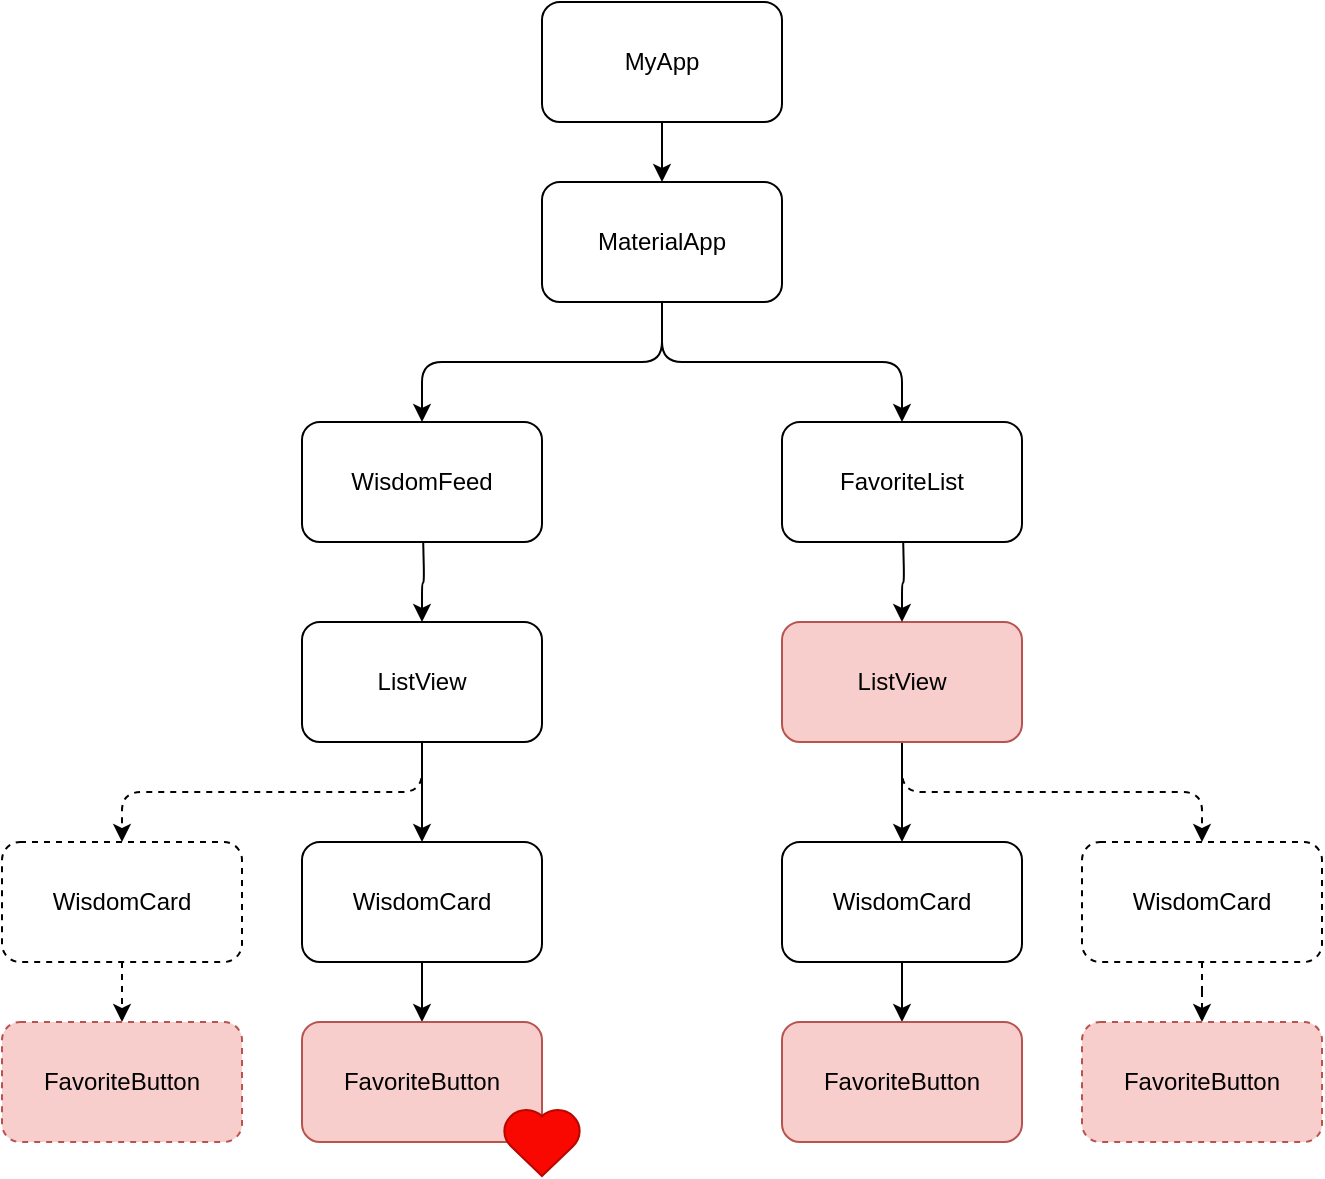 <mxfile version="12.0.2" type="device" pages="1"><diagram id="z9yldGAGL9I7s9_kAqGx" name="Page-1"><mxGraphModel dx="782" dy="437" grid="1" gridSize="10" guides="1" tooltips="1" connect="1" arrows="1" fold="1" page="1" pageScale="1" pageWidth="827" pageHeight="1169" math="0" shadow="0"><root><mxCell id="0"/><mxCell id="1" parent="0"/><mxCell id="nasxw4QEqNmTyr8lPHSL-5" style="edgeStyle=orthogonalEdgeStyle;rounded=0;orthogonalLoop=1;jettySize=auto;html=1;exitX=0.5;exitY=1;exitDx=0;exitDy=0;" parent="1" source="nasxw4QEqNmTyr8lPHSL-1" target="nasxw4QEqNmTyr8lPHSL-2" edge="1"><mxGeometry relative="1" as="geometry"/></mxCell><mxCell id="nasxw4QEqNmTyr8lPHSL-1" value="MyApp" style="rounded=1;whiteSpace=wrap;html=1;" parent="1" vertex="1"><mxGeometry x="310" y="140" width="120" height="60" as="geometry"/></mxCell><mxCell id="nasxw4QEqNmTyr8lPHSL-6" style="edgeStyle=orthogonalEdgeStyle;rounded=1;orthogonalLoop=1;jettySize=auto;html=1;exitX=0.5;exitY=1;exitDx=0;exitDy=0;entryX=0.5;entryY=0;entryDx=0;entryDy=0;" parent="1" source="nasxw4QEqNmTyr8lPHSL-2" target="nasxw4QEqNmTyr8lPHSL-3" edge="1"><mxGeometry relative="1" as="geometry"/></mxCell><mxCell id="nasxw4QEqNmTyr8lPHSL-7" style="edgeStyle=orthogonalEdgeStyle;rounded=1;orthogonalLoop=1;jettySize=auto;html=1;exitX=0.5;exitY=1;exitDx=0;exitDy=0;" parent="1" source="nasxw4QEqNmTyr8lPHSL-2" target="nasxw4QEqNmTyr8lPHSL-4" edge="1"><mxGeometry relative="1" as="geometry"/></mxCell><mxCell id="nasxw4QEqNmTyr8lPHSL-2" value="MaterialApp" style="rounded=1;whiteSpace=wrap;html=1;" parent="1" vertex="1"><mxGeometry x="310" y="230" width="120" height="60" as="geometry"/></mxCell><mxCell id="nasxw4QEqNmTyr8lPHSL-3" value="WisdomFeed" style="rounded=1;whiteSpace=wrap;html=1;" parent="1" vertex="1"><mxGeometry x="190" y="350" width="120" height="60" as="geometry"/></mxCell><mxCell id="nasxw4QEqNmTyr8lPHSL-4" value="FavoriteList" style="rounded=1;whiteSpace=wrap;html=1;" parent="1" vertex="1"><mxGeometry x="430" y="350" width="120" height="60" as="geometry"/></mxCell><mxCell id="nasxw4QEqNmTyr8lPHSL-22" style="edgeStyle=orthogonalEdgeStyle;rounded=1;orthogonalLoop=1;jettySize=auto;html=1;exitX=0.5;exitY=1;exitDx=0;exitDy=0;entryX=0.5;entryY=0;entryDx=0;entryDy=0;" parent="1" source="nasxw4QEqNmTyr8lPHSL-8" target="nasxw4QEqNmTyr8lPHSL-17" edge="1"><mxGeometry relative="1" as="geometry"/></mxCell><mxCell id="nasxw4QEqNmTyr8lPHSL-33" style="edgeStyle=orthogonalEdgeStyle;rounded=1;orthogonalLoop=1;jettySize=auto;html=1;exitX=0.5;exitY=1;exitDx=0;exitDy=0;dashed=1;" parent="1" source="nasxw4QEqNmTyr8lPHSL-8" target="nasxw4QEqNmTyr8lPHSL-27" edge="1"><mxGeometry relative="1" as="geometry"/></mxCell><mxCell id="nasxw4QEqNmTyr8lPHSL-8" value="ListView" style="rounded=1;whiteSpace=wrap;html=1;fillColor=#f8cecc;strokeColor=#b85450;" parent="1" vertex="1"><mxGeometry x="430" y="450" width="120" height="60" as="geometry"/></mxCell><mxCell id="nasxw4QEqNmTyr8lPHSL-15" style="edgeStyle=orthogonalEdgeStyle;rounded=1;orthogonalLoop=1;jettySize=auto;html=1;exitX=0.5;exitY=1;exitDx=0;exitDy=0;" parent="1" target="nasxw4QEqNmTyr8lPHSL-8" edge="1"><mxGeometry relative="1" as="geometry"><mxPoint x="490.588" y="409.529" as="sourcePoint"/></mxGeometry></mxCell><mxCell id="nasxw4QEqNmTyr8lPHSL-13" style="edgeStyle=orthogonalEdgeStyle;rounded=1;orthogonalLoop=1;jettySize=auto;html=1;exitX=0.5;exitY=1;exitDx=0;exitDy=0;entryX=0.5;entryY=0;entryDx=0;entryDy=0;" parent="1" target="nasxw4QEqNmTyr8lPHSL-11" edge="1"><mxGeometry relative="1" as="geometry"><mxPoint x="250.588" y="409.529" as="sourcePoint"/></mxGeometry></mxCell><mxCell id="nasxw4QEqNmTyr8lPHSL-20" style="edgeStyle=orthogonalEdgeStyle;rounded=1;orthogonalLoop=1;jettySize=auto;html=1;exitX=0.5;exitY=1;exitDx=0;exitDy=0;entryX=0.5;entryY=0;entryDx=0;entryDy=0;" parent="1" source="nasxw4QEqNmTyr8lPHSL-11" target="nasxw4QEqNmTyr8lPHSL-16" edge="1"><mxGeometry relative="1" as="geometry"/></mxCell><mxCell id="nasxw4QEqNmTyr8lPHSL-31" style="edgeStyle=orthogonalEdgeStyle;rounded=1;orthogonalLoop=1;jettySize=auto;html=1;exitX=0.5;exitY=1;exitDx=0;exitDy=0;dashed=1;" parent="1" source="nasxw4QEqNmTyr8lPHSL-11" target="nasxw4QEqNmTyr8lPHSL-25" edge="1"><mxGeometry relative="1" as="geometry"/></mxCell><mxCell id="nasxw4QEqNmTyr8lPHSL-11" value="ListView" style="rounded=1;whiteSpace=wrap;html=1;" parent="1" vertex="1"><mxGeometry x="190" y="450" width="120" height="60" as="geometry"/></mxCell><mxCell id="nasxw4QEqNmTyr8lPHSL-21" style="edgeStyle=orthogonalEdgeStyle;rounded=1;orthogonalLoop=1;jettySize=auto;html=1;exitX=0.5;exitY=1;exitDx=0;exitDy=0;" parent="1" source="nasxw4QEqNmTyr8lPHSL-16" target="nasxw4QEqNmTyr8lPHSL-18" edge="1"><mxGeometry relative="1" as="geometry"/></mxCell><mxCell id="nasxw4QEqNmTyr8lPHSL-16" value="WisdomCard" style="rounded=1;whiteSpace=wrap;html=1;" parent="1" vertex="1"><mxGeometry x="190" y="560" width="120" height="60" as="geometry"/></mxCell><mxCell id="nasxw4QEqNmTyr8lPHSL-23" style="edgeStyle=orthogonalEdgeStyle;rounded=1;orthogonalLoop=1;jettySize=auto;html=1;exitX=0.5;exitY=1;exitDx=0;exitDy=0;" parent="1" source="nasxw4QEqNmTyr8lPHSL-17" target="nasxw4QEqNmTyr8lPHSL-19" edge="1"><mxGeometry relative="1" as="geometry"/></mxCell><mxCell id="nasxw4QEqNmTyr8lPHSL-17" value="WisdomCard" style="rounded=1;whiteSpace=wrap;html=1;" parent="1" vertex="1"><mxGeometry x="430" y="560" width="120" height="60" as="geometry"/></mxCell><mxCell id="nasxw4QEqNmTyr8lPHSL-18" value="FavoriteButton" style="rounded=1;whiteSpace=wrap;html=1;fillColor=#f8cecc;strokeColor=#b85450;" parent="1" vertex="1"><mxGeometry x="190" y="650" width="120" height="60" as="geometry"/></mxCell><mxCell id="nasxw4QEqNmTyr8lPHSL-19" value="FavoriteButton" style="rounded=1;whiteSpace=wrap;html=1;fillColor=#f8cecc;strokeColor=#b85450;" parent="1" vertex="1"><mxGeometry x="430" y="650" width="120" height="60" as="geometry"/></mxCell><mxCell id="nasxw4QEqNmTyr8lPHSL-32" style="edgeStyle=orthogonalEdgeStyle;rounded=1;orthogonalLoop=1;jettySize=auto;html=1;exitX=0.5;exitY=1;exitDx=0;exitDy=0;entryX=0.5;entryY=0;entryDx=0;entryDy=0;dashed=1;" parent="1" source="nasxw4QEqNmTyr8lPHSL-25" target="nasxw4QEqNmTyr8lPHSL-26" edge="1"><mxGeometry relative="1" as="geometry"/></mxCell><mxCell id="nasxw4QEqNmTyr8lPHSL-25" value="WisdomCard" style="rounded=1;whiteSpace=wrap;html=1;dashed=1;" parent="1" vertex="1"><mxGeometry x="40" y="560" width="120" height="60" as="geometry"/></mxCell><mxCell id="nasxw4QEqNmTyr8lPHSL-26" value="FavoriteButton" style="rounded=1;whiteSpace=wrap;html=1;dashed=1;fillColor=#f8cecc;strokeColor=#b85450;" parent="1" vertex="1"><mxGeometry x="40" y="650" width="120" height="60" as="geometry"/></mxCell><mxCell id="nasxw4QEqNmTyr8lPHSL-34" style="edgeStyle=orthogonalEdgeStyle;rounded=1;orthogonalLoop=1;jettySize=auto;html=1;exitX=0.5;exitY=1;exitDx=0;exitDy=0;dashed=1;" parent="1" source="nasxw4QEqNmTyr8lPHSL-27" target="nasxw4QEqNmTyr8lPHSL-28" edge="1"><mxGeometry relative="1" as="geometry"/></mxCell><mxCell id="nasxw4QEqNmTyr8lPHSL-27" value="WisdomCard" style="rounded=1;whiteSpace=wrap;html=1;dashed=1;" parent="1" vertex="1"><mxGeometry x="580" y="560" width="120" height="60" as="geometry"/></mxCell><mxCell id="nasxw4QEqNmTyr8lPHSL-28" value="FavoriteButton" style="rounded=1;whiteSpace=wrap;html=1;dashed=1;fillColor=#f8cecc;strokeColor=#b85450;" parent="1" vertex="1"><mxGeometry x="580" y="650" width="120" height="60" as="geometry"/></mxCell><mxCell id="nasxw4QEqNmTyr8lPHSL-39" value="" style="shape=mxgraph.signs.healthcare.heart_1;html=1;fillColor=#F80800;strokeColor=#B80600;verticalLabelPosition=bottom;verticalAlign=top;align=center;gradientColor=none;" parent="1" vertex="1"><mxGeometry x="290" y="693" width="40" height="34" as="geometry"/></mxCell></root></mxGraphModel></diagram></mxfile>